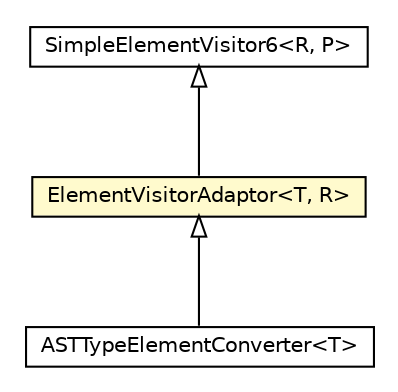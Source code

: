 #!/usr/local/bin/dot
#
# Class diagram 
# Generated by UMLGraph version 5.1 (http://www.umlgraph.org/)
#

digraph G {
	edge [fontname="Helvetica",fontsize=10,labelfontname="Helvetica",labelfontsize=10];
	node [fontname="Helvetica",fontsize=10,shape=plaintext];
	nodesep=0.25;
	ranksep=0.5;
	// org.androidtransfuse.analysis.adapter.ASTTypeElementConverter<T>
	c53210 [label=<<table title="org.androidtransfuse.analysis.adapter.ASTTypeElementConverter" border="0" cellborder="1" cellspacing="0" cellpadding="2" port="p" href="../analysis/adapter/ASTTypeElementConverter.html">
		<tr><td><table border="0" cellspacing="0" cellpadding="1">
<tr><td align="center" balign="center"> ASTTypeElementConverter&lt;T&gt; </td></tr>
		</table></td></tr>
		</table>>, fontname="Helvetica", fontcolor="black", fontsize=10.0];
	// org.androidtransfuse.util.ElementVisitorAdaptor<T, R>
	c53236 [label=<<table title="org.androidtransfuse.util.ElementVisitorAdaptor" border="0" cellborder="1" cellspacing="0" cellpadding="2" port="p" bgcolor="lemonChiffon" href="./ElementVisitorAdaptor.html">
		<tr><td><table border="0" cellspacing="0" cellpadding="1">
<tr><td align="center" balign="center"> ElementVisitorAdaptor&lt;T, R&gt; </td></tr>
		</table></td></tr>
		</table>>, fontname="Helvetica", fontcolor="black", fontsize=10.0];
	//org.androidtransfuse.analysis.adapter.ASTTypeElementConverter<T> extends org.androidtransfuse.util.ElementVisitorAdaptor<T, java.lang.Void>
	c53236:p -> c53210:p [dir=back,arrowtail=empty];
	//org.androidtransfuse.util.ElementVisitorAdaptor<T, R> extends javax.lang.model.util.SimpleElementVisitor6<T, R>
	c53369:p -> c53236:p [dir=back,arrowtail=empty];
	// javax.lang.model.util.SimpleElementVisitor6<R, P>
	c53369 [label=<<table title="javax.lang.model.util.SimpleElementVisitor6" border="0" cellborder="1" cellspacing="0" cellpadding="2" port="p" href="http://java.sun.com/j2se/1.4.2/docs/api/javax/lang/model/util/SimpleElementVisitor6.html">
		<tr><td><table border="0" cellspacing="0" cellpadding="1">
<tr><td align="center" balign="center"> SimpleElementVisitor6&lt;R, P&gt; </td></tr>
		</table></td></tr>
		</table>>, fontname="Helvetica", fontcolor="black", fontsize=10.0];
}

